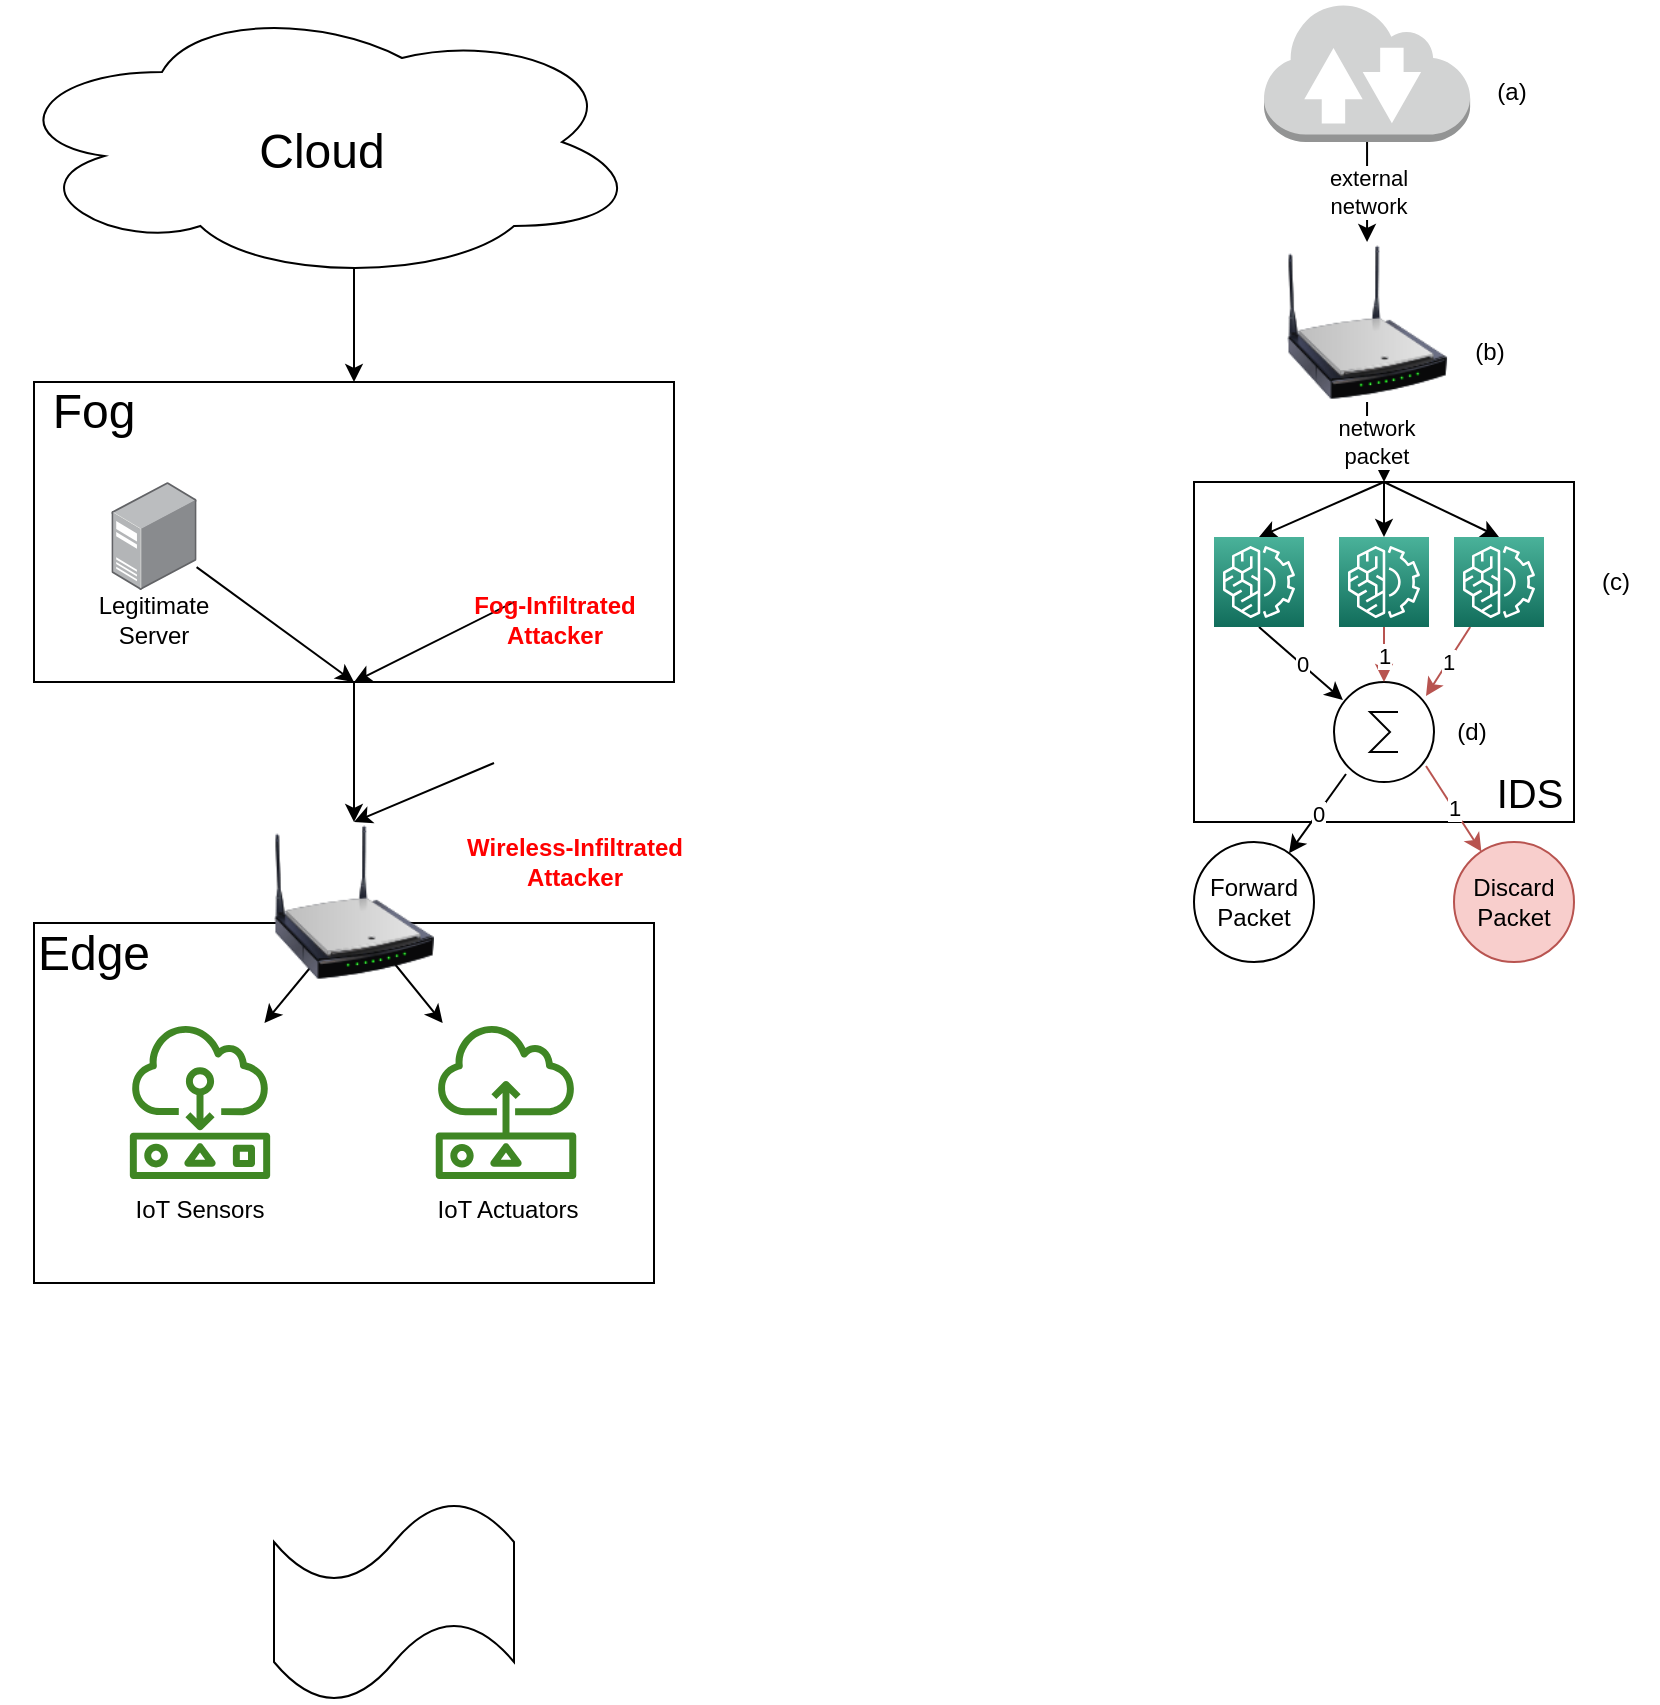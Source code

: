 <mxfile version="20.0.3" type="google"><diagram id="QXDDX_w-6bjzAZ02-g1C" name="Page-1"><mxGraphModel grid="1" page="1" gridSize="10" guides="1" tooltips="1" connect="1" arrows="1" fold="1" pageScale="1" pageWidth="850" pageHeight="1100" math="0" shadow="0"><root><mxCell id="0"/><mxCell id="1" parent="0"/><mxCell id="OuDYLhqub00F-ZWl2yiZ-9" value="" style="rounded=0;whiteSpace=wrap;html=1;" vertex="1" parent="1"><mxGeometry x="340" y="300" width="190" height="170" as="geometry"/></mxCell><mxCell id="OuDYLhqub00F-ZWl2yiZ-17" style="edgeStyle=none;rounded=0;orthogonalLoop=1;jettySize=auto;html=1;exitX=0.5;exitY=0;exitDx=0;exitDy=0;entryX=0.5;entryY=0;entryDx=0;entryDy=0;entryPerimeter=0;" edge="1" parent="1" source="OuDYLhqub00F-ZWl2yiZ-9" target="OuDYLhqub00F-ZWl2yiZ-12"><mxGeometry relative="1" as="geometry"/></mxCell><mxCell id="OuDYLhqub00F-ZWl2yiZ-10" value="network&lt;br&gt;packet" style="edgeStyle=orthogonalEdgeStyle;rounded=0;orthogonalLoop=1;jettySize=auto;html=1;exitX=0.5;exitY=1;exitDx=0;exitDy=0;entryX=0.5;entryY=0;entryDx=0;entryDy=0;" edge="1" parent="1" source="OuDYLhqub00F-ZWl2yiZ-3" target="OuDYLhqub00F-ZWl2yiZ-9"><mxGeometry relative="1" as="geometry"/></mxCell><mxCell id="OuDYLhqub00F-ZWl2yiZ-3" value="" style="image;html=1;image=img/lib/clip_art/networking/Wireless_Router_N_128x128.png" vertex="1" parent="1"><mxGeometry x="386.53" y="180" width="80" height="80" as="geometry"/></mxCell><mxCell id="OuDYLhqub00F-ZWl2yiZ-7" value="external&lt;br&gt;network" style="edgeStyle=orthogonalEdgeStyle;rounded=0;orthogonalLoop=1;jettySize=auto;html=1;exitX=0.5;exitY=1;exitDx=0;exitDy=0;exitPerimeter=0;entryX=0.5;entryY=0;entryDx=0;entryDy=0;" edge="1" parent="1" source="OuDYLhqub00F-ZWl2yiZ-6" target="OuDYLhqub00F-ZWl2yiZ-3"><mxGeometry relative="1" as="geometry"/></mxCell><mxCell id="OuDYLhqub00F-ZWl2yiZ-6" value="" style="outlineConnect=0;dashed=0;verticalLabelPosition=bottom;verticalAlign=top;align=center;html=1;shape=mxgraph.aws3.internet_2;fillColor=#D2D3D3;gradientColor=none;" vertex="1" parent="1"><mxGeometry x="375" y="60" width="103.06" height="70" as="geometry"/></mxCell><mxCell id="OuDYLhqub00F-ZWl2yiZ-25" value="0" style="edgeStyle=none;rounded=0;orthogonalLoop=1;jettySize=auto;html=1;exitX=0.12;exitY=0.92;exitDx=0;exitDy=0;exitPerimeter=0;" edge="1" parent="1" source="OuDYLhqub00F-ZWl2yiZ-8" target="OuDYLhqub00F-ZWl2yiZ-24"><mxGeometry relative="1" as="geometry"/></mxCell><mxCell id="OuDYLhqub00F-ZWl2yiZ-27" value="1" style="edgeStyle=none;rounded=0;orthogonalLoop=1;jettySize=auto;html=1;exitX=0.92;exitY=0.84;exitDx=0;exitDy=0;exitPerimeter=0;fillColor=#f8cecc;strokeColor=#b85450;" edge="1" parent="1" source="OuDYLhqub00F-ZWl2yiZ-8" target="OuDYLhqub00F-ZWl2yiZ-26"><mxGeometry relative="1" as="geometry"/></mxCell><mxCell id="OuDYLhqub00F-ZWl2yiZ-8" value="" style="verticalLabelPosition=bottom;shadow=0;dashed=0;align=center;html=1;verticalAlign=top;shape=mxgraph.electrical.abstract.sum;" vertex="1" parent="1"><mxGeometry x="410" y="400" width="50" height="50" as="geometry"/></mxCell><mxCell id="OuDYLhqub00F-ZWl2yiZ-16" style="edgeStyle=none;rounded=0;orthogonalLoop=1;jettySize=auto;html=1;exitX=0.5;exitY=0;exitDx=0;exitDy=0;entryX=0.5;entryY=0;entryDx=0;entryDy=0;entryPerimeter=0;" edge="1" parent="1" source="OuDYLhqub00F-ZWl2yiZ-9" target="OuDYLhqub00F-ZWl2yiZ-13"><mxGeometry relative="1" as="geometry"/></mxCell><mxCell id="OuDYLhqub00F-ZWl2yiZ-15" style="rounded=0;orthogonalLoop=1;jettySize=auto;html=1;exitX=0.5;exitY=0;exitDx=0;exitDy=0;entryX=0.5;entryY=0;entryDx=0;entryDy=0;entryPerimeter=0;" edge="1" parent="1" source="OuDYLhqub00F-ZWl2yiZ-9" target="OuDYLhqub00F-ZWl2yiZ-11"><mxGeometry relative="1" as="geometry"/></mxCell><mxCell id="OuDYLhqub00F-ZWl2yiZ-18" value="0" style="edgeStyle=none;rounded=0;orthogonalLoop=1;jettySize=auto;html=1;exitX=0.5;exitY=1;exitDx=0;exitDy=0;exitPerimeter=0;entryX=0.089;entryY=0.18;entryDx=0;entryDy=0;entryPerimeter=0;" edge="1" parent="1" source="OuDYLhqub00F-ZWl2yiZ-11" target="OuDYLhqub00F-ZWl2yiZ-8"><mxGeometry relative="1" as="geometry"/></mxCell><mxCell id="OuDYLhqub00F-ZWl2yiZ-11" value="" style="sketch=0;points=[[0,0,0],[0.25,0,0],[0.5,0,0],[0.75,0,0],[1,0,0],[0,1,0],[0.25,1,0],[0.5,1,0],[0.75,1,0],[1,1,0],[0,0.25,0],[0,0.5,0],[0,0.75,0],[1,0.25,0],[1,0.5,0],[1,0.75,0]];outlineConnect=0;fontColor=#232F3E;gradientColor=#4AB29A;gradientDirection=north;fillColor=#116D5B;strokeColor=#ffffff;dashed=0;verticalLabelPosition=bottom;verticalAlign=top;align=center;html=1;fontSize=12;fontStyle=0;aspect=fixed;shape=mxgraph.aws4.resourceIcon;resIcon=mxgraph.aws4.machine_learning;" vertex="1" parent="1"><mxGeometry x="350" y="327.5" width="45" height="45" as="geometry"/></mxCell><mxCell id="OuDYLhqub00F-ZWl2yiZ-21" value="1" style="edgeStyle=none;rounded=0;orthogonalLoop=1;jettySize=auto;html=1;exitX=0.5;exitY=1;exitDx=0;exitDy=0;exitPerimeter=0;entryX=0.5;entryY=0;entryDx=0;entryDy=0;entryPerimeter=0;fillColor=#f8cecc;strokeColor=#b85450;" edge="1" parent="1" source="OuDYLhqub00F-ZWl2yiZ-12" target="OuDYLhqub00F-ZWl2yiZ-8"><mxGeometry relative="1" as="geometry"/></mxCell><mxCell id="OuDYLhqub00F-ZWl2yiZ-12" value="" style="sketch=0;points=[[0,0,0],[0.25,0,0],[0.5,0,0],[0.75,0,0],[1,0,0],[0,1,0],[0.25,1,0],[0.5,1,0],[0.75,1,0],[1,1,0],[0,0.25,0],[0,0.5,0],[0,0.75,0],[1,0.25,0],[1,0.5,0],[1,0.75,0]];outlineConnect=0;fontColor=#232F3E;gradientColor=#4AB29A;gradientDirection=north;fillColor=#116D5B;strokeColor=#ffffff;dashed=0;verticalLabelPosition=bottom;verticalAlign=top;align=center;html=1;fontSize=12;fontStyle=0;aspect=fixed;shape=mxgraph.aws4.resourceIcon;resIcon=mxgraph.aws4.machine_learning;" vertex="1" parent="1"><mxGeometry x="412.5" y="327.5" width="45" height="45" as="geometry"/></mxCell><mxCell id="OuDYLhqub00F-ZWl2yiZ-20" value="1" style="edgeStyle=none;rounded=0;orthogonalLoop=1;jettySize=auto;html=1;entryX=0.92;entryY=0.14;entryDx=0;entryDy=0;entryPerimeter=0;fillColor=#f8cecc;strokeColor=#b85450;" edge="1" parent="1" source="OuDYLhqub00F-ZWl2yiZ-13" target="OuDYLhqub00F-ZWl2yiZ-8"><mxGeometry relative="1" as="geometry"><mxPoint x="450" y="410" as="targetPoint"/></mxGeometry></mxCell><mxCell id="OuDYLhqub00F-ZWl2yiZ-13" value="" style="sketch=0;points=[[0,0,0],[0.25,0,0],[0.5,0,0],[0.75,0,0],[1,0,0],[0,1,0],[0.25,1,0],[0.5,1,0],[0.75,1,0],[1,1,0],[0,0.25,0],[0,0.5,0],[0,0.75,0],[1,0.25,0],[1,0.5,0],[1,0.75,0]];outlineConnect=0;fontColor=#232F3E;gradientColor=#4AB29A;gradientDirection=north;fillColor=#116D5B;strokeColor=#ffffff;dashed=0;verticalLabelPosition=bottom;verticalAlign=top;align=center;html=1;fontSize=12;fontStyle=0;aspect=fixed;shape=mxgraph.aws4.resourceIcon;resIcon=mxgraph.aws4.machine_learning;" vertex="1" parent="1"><mxGeometry x="470.0" y="327.5" width="45" height="45" as="geometry"/></mxCell><mxCell id="OuDYLhqub00F-ZWl2yiZ-22" value="IDS" style="text;html=1;strokeColor=none;fillColor=none;align=center;verticalAlign=middle;whiteSpace=wrap;rounded=0;fontSize=20;" vertex="1" parent="1"><mxGeometry x="478.06" y="440" width="60" height="30" as="geometry"/></mxCell><mxCell id="OuDYLhqub00F-ZWl2yiZ-24" value="Forward&lt;br&gt;Packet" style="ellipse;whiteSpace=wrap;html=1;aspect=fixed;" vertex="1" parent="1"><mxGeometry x="340" y="480" width="60" height="60" as="geometry"/></mxCell><mxCell id="OuDYLhqub00F-ZWl2yiZ-26" value="Discard&lt;br&gt;Packet" style="ellipse;whiteSpace=wrap;html=1;aspect=fixed;fillColor=#f8cecc;strokeColor=#b85450;" vertex="1" parent="1"><mxGeometry x="470" y="480" width="60" height="60" as="geometry"/></mxCell><mxCell id="OuDYLhqub00F-ZWl2yiZ-28" value="(a)" style="text;html=1;strokeColor=none;fillColor=none;align=center;verticalAlign=middle;whiteSpace=wrap;rounded=0;fontSize=12;" vertex="1" parent="1"><mxGeometry x="478.06" y="90" width="41.94" height="30" as="geometry"/></mxCell><mxCell id="OuDYLhqub00F-ZWl2yiZ-31" value="(b)" style="text;html=1;strokeColor=none;fillColor=none;align=center;verticalAlign=middle;whiteSpace=wrap;rounded=0;fontSize=12;" vertex="1" parent="1"><mxGeometry x="466.53" y="220" width="41.94" height="30" as="geometry"/></mxCell><mxCell id="OuDYLhqub00F-ZWl2yiZ-32" value="(c)" style="text;html=1;strokeColor=none;fillColor=none;align=center;verticalAlign=middle;whiteSpace=wrap;rounded=0;fontSize=12;" vertex="1" parent="1"><mxGeometry x="530" y="335" width="41.94" height="30" as="geometry"/></mxCell><mxCell id="OuDYLhqub00F-ZWl2yiZ-33" value="(d)" style="text;html=1;strokeColor=none;fillColor=none;align=center;verticalAlign=middle;whiteSpace=wrap;rounded=0;fontSize=12;" vertex="1" parent="1"><mxGeometry x="457.5" y="410" width="41.94" height="30" as="geometry"/></mxCell><mxCell id="OuDYLhqub00F-ZWl2yiZ-34" value="" style="rounded=0;whiteSpace=wrap;html=1;fontSize=12;" vertex="1" parent="1"><mxGeometry x="-240" y="520.5" width="310" height="180" as="geometry"/></mxCell><mxCell id="OuDYLhqub00F-ZWl2yiZ-45" style="edgeStyle=none;rounded=0;orthogonalLoop=1;jettySize=auto;html=1;exitX=0.75;exitY=1;exitDx=0;exitDy=0;fontSize=24;" edge="1" parent="1" target="OuDYLhqub00F-ZWl2yiZ-39"><mxGeometry relative="1" as="geometry"><mxPoint x="-20" y="570.5" as="targetPoint"/><mxPoint x="-60" y="540.5" as="sourcePoint"/></mxGeometry></mxCell><mxCell id="OuDYLhqub00F-ZWl2yiZ-46" style="edgeStyle=none;rounded=0;orthogonalLoop=1;jettySize=auto;html=1;exitX=0.25;exitY=1;exitDx=0;exitDy=0;fontSize=24;" edge="1" parent="1" target="OuDYLhqub00F-ZWl2yiZ-37"><mxGeometry relative="1" as="geometry"><mxPoint x="-100" y="540.5" as="sourcePoint"/></mxGeometry></mxCell><mxCell id="OuDYLhqub00F-ZWl2yiZ-35" value="" style="image;html=1;image=img/lib/clip_art/networking/Wireless_Router_N_128x128.png" vertex="1" parent="1"><mxGeometry x="-120" y="470" width="80" height="80" as="geometry"/></mxCell><mxCell id="OuDYLhqub00F-ZWl2yiZ-42" value="" style="group" connectable="0" vertex="1" parent="1"><mxGeometry x="-40" y="570.5" width="74" height="108" as="geometry"/></mxCell><mxCell id="OuDYLhqub00F-ZWl2yiZ-39" value="" style="sketch=0;outlineConnect=0;fontColor=#232F3E;gradientColor=none;fillColor=#3F8624;strokeColor=none;dashed=0;verticalLabelPosition=bottom;verticalAlign=top;align=center;html=1;fontSize=12;fontStyle=0;aspect=fixed;pointerEvents=1;shape=mxgraph.aws4.sensor;" vertex="1" parent="OuDYLhqub00F-ZWl2yiZ-42"><mxGeometry width="72" height="78" as="geometry"/></mxCell><mxCell id="OuDYLhqub00F-ZWl2yiZ-41" value="IoT Actuators" style="text;html=1;strokeColor=none;fillColor=none;align=center;verticalAlign=middle;whiteSpace=wrap;rounded=0;fontSize=12;" vertex="1" parent="OuDYLhqub00F-ZWl2yiZ-42"><mxGeometry y="78" width="74" height="30" as="geometry"/></mxCell><mxCell id="OuDYLhqub00F-ZWl2yiZ-43" value="" style="group" connectable="0" vertex="1" parent="1"><mxGeometry x="-194" y="570.5" width="74" height="108" as="geometry"/></mxCell><mxCell id="OuDYLhqub00F-ZWl2yiZ-37" value="" style="sketch=0;outlineConnect=0;fontColor=#232F3E;gradientColor=none;fillColor=#3F8624;strokeColor=none;dashed=0;verticalLabelPosition=bottom;verticalAlign=top;align=center;html=1;fontSize=12;fontStyle=0;aspect=fixed;pointerEvents=1;shape=mxgraph.aws4.actuator;" vertex="1" parent="OuDYLhqub00F-ZWl2yiZ-43"><mxGeometry x="1" width="72" height="78" as="geometry"/></mxCell><mxCell id="OuDYLhqub00F-ZWl2yiZ-40" value="IoT Sensors" style="text;html=1;strokeColor=none;fillColor=none;align=center;verticalAlign=middle;whiteSpace=wrap;rounded=0;fontSize=12;" vertex="1" parent="OuDYLhqub00F-ZWl2yiZ-43"><mxGeometry y="78" width="74" height="30" as="geometry"/></mxCell><mxCell id="OuDYLhqub00F-ZWl2yiZ-44" value="&lt;font style=&quot;font-size: 24px;&quot;&gt;Edge&lt;/font&gt;" style="text;html=1;strokeColor=none;fillColor=none;align=center;verticalAlign=middle;whiteSpace=wrap;rounded=0;fontSize=24;" vertex="1" parent="1"><mxGeometry x="-240" y="520.5" width="60" height="30" as="geometry"/></mxCell><mxCell id="OuDYLhqub00F-ZWl2yiZ-48" style="edgeStyle=none;rounded=0;orthogonalLoop=1;jettySize=auto;html=1;entryX=0.5;entryY=0;entryDx=0;entryDy=0;fontSize=24;" edge="1" parent="1" source="OuDYLhqub00F-ZWl2yiZ-47" target="OuDYLhqub00F-ZWl2yiZ-35"><mxGeometry relative="1" as="geometry"/></mxCell><mxCell id="OuDYLhqub00F-ZWl2yiZ-47" value="" style="rounded=0;whiteSpace=wrap;html=1;fontSize=12;" vertex="1" parent="1"><mxGeometry x="-240" y="250" width="320" height="150" as="geometry"/></mxCell><mxCell id="OuDYLhqub00F-ZWl2yiZ-49" value="&lt;font style=&quot;font-size: 24px;&quot;&gt;Fog&lt;/font&gt;" style="text;html=1;strokeColor=none;fillColor=none;align=center;verticalAlign=middle;whiteSpace=wrap;rounded=0;fontSize=24;" vertex="1" parent="1"><mxGeometry x="-240" y="250" width="60" height="30" as="geometry"/></mxCell><mxCell id="OuDYLhqub00F-ZWl2yiZ-51" style="edgeStyle=none;rounded=0;orthogonalLoop=1;jettySize=auto;html=1;entryX=0.5;entryY=1;entryDx=0;entryDy=0;fontSize=24;" edge="1" parent="1" source="OuDYLhqub00F-ZWl2yiZ-50" target="OuDYLhqub00F-ZWl2yiZ-47"><mxGeometry relative="1" as="geometry"/></mxCell><mxCell id="OuDYLhqub00F-ZWl2yiZ-53" value="" style="group" connectable="0" vertex="1" parent="1"><mxGeometry x="-210" y="300" width="60" height="84" as="geometry"/></mxCell><mxCell id="OuDYLhqub00F-ZWl2yiZ-50" value="" style="points=[];aspect=fixed;html=1;align=center;shadow=0;dashed=0;image;image=img/lib/allied_telesis/computer_and_terminals/Server_Desktop.svg;fontSize=24;" vertex="1" parent="OuDYLhqub00F-ZWl2yiZ-53"><mxGeometry x="8.7" width="42.6" height="54" as="geometry"/></mxCell><mxCell id="OuDYLhqub00F-ZWl2yiZ-52" value="Legitimate&lt;br&gt;Server" style="text;html=1;strokeColor=none;fillColor=none;align=center;verticalAlign=middle;whiteSpace=wrap;rounded=0;fontSize=12;" vertex="1" parent="OuDYLhqub00F-ZWl2yiZ-53"><mxGeometry y="54" width="60" height="30" as="geometry"/></mxCell><mxCell id="OuDYLhqub00F-ZWl2yiZ-58" style="edgeStyle=none;rounded=0;orthogonalLoop=1;jettySize=auto;html=1;exitX=0.25;exitY=1;exitDx=0;exitDy=0;entryX=0.5;entryY=1;entryDx=0;entryDy=0;fontSize=12;" edge="1" parent="1" source="OuDYLhqub00F-ZWl2yiZ-57" target="OuDYLhqub00F-ZWl2yiZ-47"><mxGeometry relative="1" as="geometry"/></mxCell><mxCell id="OuDYLhqub00F-ZWl2yiZ-57" value="" style="shape=image;html=1;verticalAlign=top;verticalLabelPosition=bottom;labelBackgroundColor=#ffffff;imageAspect=0;aspect=fixed;image=https://cdn4.iconfinder.com/data/icons/ionicons/512/icon-person-128.png;fontSize=12;" vertex="1" parent="1"><mxGeometry x="-20" y="280" width="80" height="80" as="geometry"/></mxCell><mxCell id="OuDYLhqub00F-ZWl2yiZ-59" value="Fog-Infiltrated&lt;br&gt;Attacker" style="text;strokeColor=none;fillColor=none;html=1;fontSize=12;fontStyle=1;verticalAlign=middle;align=center;labelBackgroundColor=none;fontColor=#FF0000;" vertex="1" parent="1"><mxGeometry x="-20" y="349" width="80" height="40" as="geometry"/></mxCell><mxCell id="OuDYLhqub00F-ZWl2yiZ-62" style="edgeStyle=none;rounded=0;orthogonalLoop=1;jettySize=auto;html=1;exitX=0.55;exitY=0.95;exitDx=0;exitDy=0;exitPerimeter=0;entryX=0.5;entryY=0;entryDx=0;entryDy=0;fontSize=12;" edge="1" parent="1" source="OuDYLhqub00F-ZWl2yiZ-60" target="OuDYLhqub00F-ZWl2yiZ-47"><mxGeometry relative="1" as="geometry"/></mxCell><mxCell id="OuDYLhqub00F-ZWl2yiZ-60" value="" style="ellipse;shape=cloud;whiteSpace=wrap;html=1;labelBackgroundColor=none;fontSize=12;" vertex="1" parent="1"><mxGeometry x="-256" y="60" width="320" height="140" as="geometry"/></mxCell><mxCell id="OuDYLhqub00F-ZWl2yiZ-63" value="&lt;font style=&quot;font-size: 24px;&quot;&gt;Cloud&lt;/font&gt;" style="text;html=1;strokeColor=none;fillColor=none;align=center;verticalAlign=middle;whiteSpace=wrap;rounded=0;fontSize=24;" vertex="1" parent="1"><mxGeometry x="-126" y="120" width="60" height="30" as="geometry"/></mxCell><mxCell id="OuDYLhqub00F-ZWl2yiZ-66" style="edgeStyle=none;rounded=0;orthogonalLoop=1;jettySize=auto;html=1;exitX=0;exitY=0.5;exitDx=0;exitDy=0;entryX=0.5;entryY=0;entryDx=0;entryDy=0;fontSize=12;" edge="1" parent="1" source="OuDYLhqub00F-ZWl2yiZ-64" target="OuDYLhqub00F-ZWl2yiZ-35"><mxGeometry relative="1" as="geometry"/></mxCell><mxCell id="OuDYLhqub00F-ZWl2yiZ-64" value="" style="shape=image;html=1;verticalAlign=top;verticalLabelPosition=bottom;labelBackgroundColor=#ffffff;imageAspect=0;aspect=fixed;image=https://cdn4.iconfinder.com/data/icons/ionicons/512/icon-person-128.png;fontSize=12;" vertex="1" parent="1"><mxGeometry x="-10" y="400.5" width="80" height="80" as="geometry"/></mxCell><mxCell id="OuDYLhqub00F-ZWl2yiZ-65" value="Wireless-Infiltrated&lt;br&gt;Attacker" style="text;strokeColor=none;fillColor=none;html=1;fontSize=12;fontStyle=1;verticalAlign=middle;align=center;labelBackgroundColor=none;fontColor=#FF0000;" vertex="1" parent="1"><mxGeometry x="-10" y="470" width="80" height="40" as="geometry"/></mxCell><mxCell id="LI64IPqc1U9HuiTI7g6v-1" value="" style="shape=tape;whiteSpace=wrap;html=1;" vertex="1" parent="1"><mxGeometry x="-120" y="810" width="120" height="100" as="geometry"/></mxCell></root></mxGraphModel></diagram></mxfile>